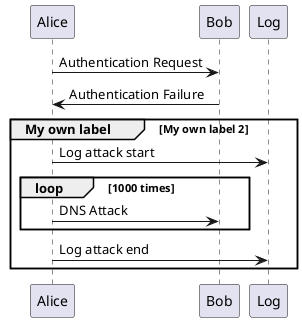 @startuml sequence
Alice -> Bob: Authentication Request
Bob -> Alice: Authentication Failure
group My own label [My own label 2]
    Alice -> Log : Log attack start
    loop 1000 times
        Alice -> Bob: DNS Attack
    end
    Alice -> Log : Log attack end
end
@enduml
